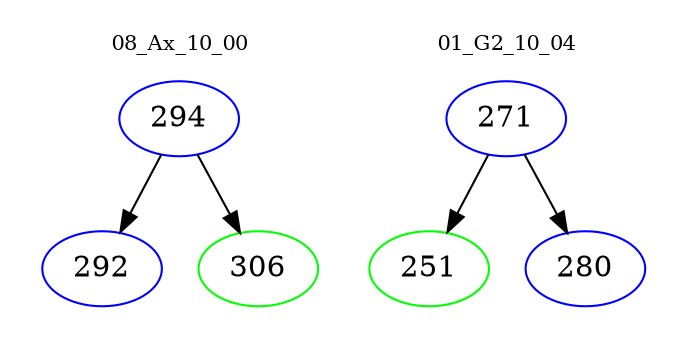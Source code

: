 digraph{
subgraph cluster_0 {
color = white
label = "08_Ax_10_00";
fontsize=10;
T0_294 [label="294", color="blue"]
T0_294 -> T0_292 [color="black"]
T0_292 [label="292", color="blue"]
T0_294 -> T0_306 [color="black"]
T0_306 [label="306", color="green"]
}
subgraph cluster_1 {
color = white
label = "01_G2_10_04";
fontsize=10;
T1_271 [label="271", color="blue"]
T1_271 -> T1_251 [color="black"]
T1_251 [label="251", color="green"]
T1_271 -> T1_280 [color="black"]
T1_280 [label="280", color="blue"]
}
}
